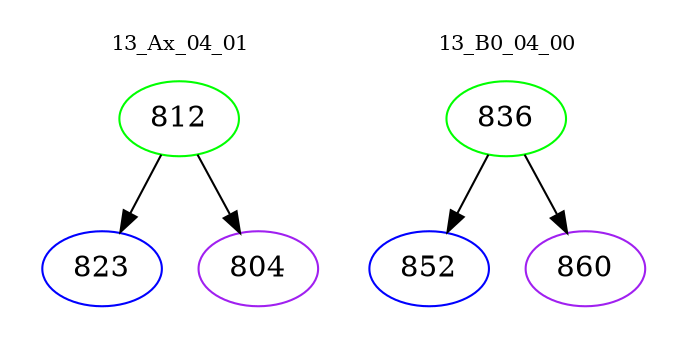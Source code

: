 digraph{
subgraph cluster_0 {
color = white
label = "13_Ax_04_01";
fontsize=10;
T0_812 [label="812", color="green"]
T0_812 -> T0_823 [color="black"]
T0_823 [label="823", color="blue"]
T0_812 -> T0_804 [color="black"]
T0_804 [label="804", color="purple"]
}
subgraph cluster_1 {
color = white
label = "13_B0_04_00";
fontsize=10;
T1_836 [label="836", color="green"]
T1_836 -> T1_852 [color="black"]
T1_852 [label="852", color="blue"]
T1_836 -> T1_860 [color="black"]
T1_860 [label="860", color="purple"]
}
}
